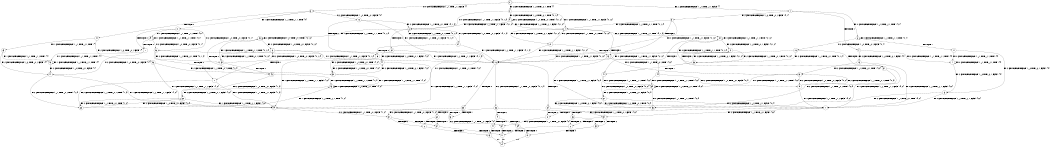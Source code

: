 digraph BCG {
size = "7, 10.5";
center = TRUE;
node [shape = circle];
0 [peripheries = 2];
0 -> 1 [label = "EX !1 !ATOMIC_EXCH_BRANCH (1, +1, TRUE, +1, 1, FALSE) !{}"];
0 -> 2 [label = "EX !2 !ATOMIC_EXCH_BRANCH (1, +0, TRUE, +0, 1, TRUE) !{}"];
0 -> 3 [label = "EX !0 !ATOMIC_EXCH_BRANCH (1, +1, TRUE, +1, 1, FALSE) !{}"];
1 -> 4 [label = "TERMINATE !1"];
1 -> 5 [label = "EX !2 !ATOMIC_EXCH_BRANCH (1, +0, TRUE, +0, 1, FALSE) !{0, 1}"];
1 -> 6 [label = "EX !0 !ATOMIC_EXCH_BRANCH (1, +1, TRUE, +1, 1, TRUE) !{0, 1}"];
2 -> 7 [label = "EX !1 !ATOMIC_EXCH_BRANCH (1, +1, TRUE, +1, 1, FALSE) !{0, 1, 2}"];
2 -> 8 [label = "EX !0 !ATOMIC_EXCH_BRANCH (1, +1, TRUE, +1, 1, FALSE) !{0, 1, 2}"];
2 -> 9 [label = "EX !2 !ATOMIC_EXCH_BRANCH (1, +0, TRUE, +0, 1, TRUE) !{0, 1, 2}"];
3 -> 10 [label = "TERMINATE !0"];
3 -> 11 [label = "EX !1 !ATOMIC_EXCH_BRANCH (1, +1, TRUE, +1, 1, TRUE) !{0}"];
3 -> 12 [label = "EX !2 !ATOMIC_EXCH_BRANCH (1, +0, TRUE, +0, 1, FALSE) !{0}"];
4 -> 13 [label = "EX !2 !ATOMIC_EXCH_BRANCH (1, +0, TRUE, +0, 1, FALSE) !{0}"];
4 -> 14 [label = "EX !0 !ATOMIC_EXCH_BRANCH (1, +1, TRUE, +1, 1, TRUE) !{0}"];
5 -> 15 [label = "TERMINATE !1"];
5 -> 16 [label = "EX !0 !ATOMIC_EXCH_BRANCH (1, +1, TRUE, +1, 1, FALSE) !{0, 1, 2}"];
5 -> 7 [label = "EX !2 !ATOMIC_EXCH_BRANCH (1, +1, TRUE, +0, 1, TRUE) !{0, 1, 2}"];
6 -> 17 [label = "TERMINATE !1"];
6 -> 18 [label = "EX !2 !ATOMIC_EXCH_BRANCH (1, +0, TRUE, +0, 1, FALSE) !{0, 1}"];
6 -> 6 [label = "EX !0 !ATOMIC_EXCH_BRANCH (1, +1, TRUE, +1, 1, TRUE) !{0, 1}"];
7 -> 19 [label = "TERMINATE !1"];
7 -> 20 [label = "EX !0 !ATOMIC_EXCH_BRANCH (1, +1, TRUE, +1, 1, TRUE) !{0, 1, 2}"];
7 -> 21 [label = "EX !2 !ATOMIC_EXCH_BRANCH (1, +0, TRUE, +0, 1, FALSE) !{0, 1, 2}"];
8 -> 22 [label = "TERMINATE !0"];
8 -> 23 [label = "EX !1 !ATOMIC_EXCH_BRANCH (1, +1, TRUE, +1, 1, TRUE) !{0, 1, 2}"];
8 -> 24 [label = "EX !2 !ATOMIC_EXCH_BRANCH (1, +0, TRUE, +0, 1, FALSE) !{0, 1, 2}"];
9 -> 7 [label = "EX !1 !ATOMIC_EXCH_BRANCH (1, +1, TRUE, +1, 1, FALSE) !{0, 1, 2}"];
9 -> 8 [label = "EX !0 !ATOMIC_EXCH_BRANCH (1, +1, TRUE, +1, 1, FALSE) !{0, 1, 2}"];
9 -> 9 [label = "EX !2 !ATOMIC_EXCH_BRANCH (1, +0, TRUE, +0, 1, TRUE) !{0, 1, 2}"];
10 -> 25 [label = "EX !1 !ATOMIC_EXCH_BRANCH (1, +1, TRUE, +1, 1, TRUE) !{}"];
10 -> 26 [label = "EX !2 !ATOMIC_EXCH_BRANCH (1, +0, TRUE, +0, 1, FALSE) !{}"];
11 -> 27 [label = "TERMINATE !0"];
11 -> 28 [label = "EX !2 !ATOMIC_EXCH_BRANCH (1, +0, TRUE, +0, 1, FALSE) !{0, 1}"];
11 -> 29 [label = "EX !1 !ATOMIC_EXCH_BRANCH (1, +1, TRUE, +1, 1, TRUE) !{0, 1}"];
12 -> 30 [label = "TERMINATE !0"];
12 -> 16 [label = "EX !1 !ATOMIC_EXCH_BRANCH (1, +1, TRUE, +1, 1, FALSE) !{0, 1, 2}"];
12 -> 8 [label = "EX !2 !ATOMIC_EXCH_BRANCH (1, +1, TRUE, +0, 1, TRUE) !{0, 1, 2}"];
13 -> 31 [label = "EX !0 !ATOMIC_EXCH_BRANCH (1, +1, TRUE, +1, 1, FALSE) !{0, 2}"];
13 -> 32 [label = "EX !2 !ATOMIC_EXCH_BRANCH (1, +1, TRUE, +0, 1, TRUE) !{0, 2}"];
14 -> 33 [label = "EX !2 !ATOMIC_EXCH_BRANCH (1, +0, TRUE, +0, 1, FALSE) !{0}"];
14 -> 14 [label = "EX !0 !ATOMIC_EXCH_BRANCH (1, +1, TRUE, +1, 1, TRUE) !{0}"];
15 -> 31 [label = "EX !0 !ATOMIC_EXCH_BRANCH (1, +1, TRUE, +1, 1, FALSE) !{0, 2}"];
15 -> 32 [label = "EX !2 !ATOMIC_EXCH_BRANCH (1, +1, TRUE, +0, 1, TRUE) !{0, 2}"];
16 -> 34 [label = "TERMINATE !1"];
16 -> 35 [label = "TERMINATE !0"];
16 -> 36 [label = "EX !2 !ATOMIC_EXCH_BRANCH (1, +1, TRUE, +0, 1, FALSE) !{0, 1, 2}"];
17 -> 33 [label = "EX !2 !ATOMIC_EXCH_BRANCH (1, +0, TRUE, +0, 1, FALSE) !{0}"];
17 -> 14 [label = "EX !0 !ATOMIC_EXCH_BRANCH (1, +1, TRUE, +1, 1, TRUE) !{0}"];
18 -> 37 [label = "TERMINATE !1"];
18 -> 38 [label = "EX !2 !ATOMIC_EXCH_BRANCH (1, +1, TRUE, +0, 1, TRUE) !{0, 1, 2}"];
18 -> 16 [label = "EX !0 !ATOMIC_EXCH_BRANCH (1, +1, TRUE, +1, 1, FALSE) !{0, 1, 2}"];
19 -> 39 [label = "EX !0 !ATOMIC_EXCH_BRANCH (1, +1, TRUE, +1, 1, TRUE) !{0, 2}"];
19 -> 40 [label = "EX !2 !ATOMIC_EXCH_BRANCH (1, +0, TRUE, +0, 1, FALSE) !{0, 2}"];
20 -> 41 [label = "TERMINATE !1"];
20 -> 42 [label = "EX !2 !ATOMIC_EXCH_BRANCH (1, +0, TRUE, +0, 1, FALSE) !{0, 1, 2}"];
20 -> 20 [label = "EX !0 !ATOMIC_EXCH_BRANCH (1, +1, TRUE, +1, 1, TRUE) !{0, 1, 2}"];
21 -> 15 [label = "TERMINATE !1"];
21 -> 16 [label = "EX !0 !ATOMIC_EXCH_BRANCH (1, +1, TRUE, +1, 1, FALSE) !{0, 1, 2}"];
21 -> 7 [label = "EX !2 !ATOMIC_EXCH_BRANCH (1, +1, TRUE, +0, 1, TRUE) !{0, 1, 2}"];
22 -> 43 [label = "EX !1 !ATOMIC_EXCH_BRANCH (1, +1, TRUE, +1, 1, TRUE) !{1, 2}"];
22 -> 44 [label = "EX !2 !ATOMIC_EXCH_BRANCH (1, +0, TRUE, +0, 1, FALSE) !{1, 2}"];
23 -> 45 [label = "TERMINATE !0"];
23 -> 46 [label = "EX !2 !ATOMIC_EXCH_BRANCH (1, +0, TRUE, +0, 1, FALSE) !{0, 1, 2}"];
23 -> 23 [label = "EX !1 !ATOMIC_EXCH_BRANCH (1, +1, TRUE, +1, 1, TRUE) !{0, 1, 2}"];
24 -> 30 [label = "TERMINATE !0"];
24 -> 16 [label = "EX !1 !ATOMIC_EXCH_BRANCH (1, +1, TRUE, +1, 1, FALSE) !{0, 1, 2}"];
24 -> 8 [label = "EX !2 !ATOMIC_EXCH_BRANCH (1, +1, TRUE, +0, 1, TRUE) !{0, 1, 2}"];
25 -> 47 [label = "EX !2 !ATOMIC_EXCH_BRANCH (1, +0, TRUE, +0, 1, FALSE) !{1}"];
25 -> 48 [label = "EX !1 !ATOMIC_EXCH_BRANCH (1, +1, TRUE, +1, 1, TRUE) !{1}"];
26 -> 49 [label = "EX !1 !ATOMIC_EXCH_BRANCH (1, +1, TRUE, +1, 1, FALSE) !{1, 2}"];
26 -> 50 [label = "EX !2 !ATOMIC_EXCH_BRANCH (1, +1, TRUE, +0, 1, TRUE) !{1, 2}"];
27 -> 47 [label = "EX !2 !ATOMIC_EXCH_BRANCH (1, +0, TRUE, +0, 1, FALSE) !{1}"];
27 -> 48 [label = "EX !1 !ATOMIC_EXCH_BRANCH (1, +1, TRUE, +1, 1, TRUE) !{1}"];
28 -> 51 [label = "TERMINATE !0"];
28 -> 52 [label = "EX !2 !ATOMIC_EXCH_BRANCH (1, +1, TRUE, +0, 1, TRUE) !{0, 1, 2}"];
28 -> 16 [label = "EX !1 !ATOMIC_EXCH_BRANCH (1, +1, TRUE, +1, 1, FALSE) !{0, 1, 2}"];
29 -> 27 [label = "TERMINATE !0"];
29 -> 28 [label = "EX !2 !ATOMIC_EXCH_BRANCH (1, +0, TRUE, +0, 1, FALSE) !{0, 1}"];
29 -> 29 [label = "EX !1 !ATOMIC_EXCH_BRANCH (1, +1, TRUE, +1, 1, TRUE) !{0, 1}"];
30 -> 49 [label = "EX !1 !ATOMIC_EXCH_BRANCH (1, +1, TRUE, +1, 1, FALSE) !{1, 2}"];
30 -> 50 [label = "EX !2 !ATOMIC_EXCH_BRANCH (1, +1, TRUE, +0, 1, TRUE) !{1, 2}"];
31 -> 53 [label = "TERMINATE !0"];
31 -> 54 [label = "EX !2 !ATOMIC_EXCH_BRANCH (1, +1, TRUE, +0, 1, FALSE) !{0, 2}"];
32 -> 39 [label = "EX !0 !ATOMIC_EXCH_BRANCH (1, +1, TRUE, +1, 1, TRUE) !{0, 2}"];
32 -> 40 [label = "EX !2 !ATOMIC_EXCH_BRANCH (1, +0, TRUE, +0, 1, FALSE) !{0, 2}"];
33 -> 55 [label = "EX !2 !ATOMIC_EXCH_BRANCH (1, +1, TRUE, +0, 1, TRUE) !{0, 2}"];
33 -> 31 [label = "EX !0 !ATOMIC_EXCH_BRANCH (1, +1, TRUE, +1, 1, FALSE) !{0, 2}"];
34 -> 53 [label = "TERMINATE !0"];
34 -> 54 [label = "EX !2 !ATOMIC_EXCH_BRANCH (1, +1, TRUE, +0, 1, FALSE) !{0, 2}"];
35 -> 56 [label = "TERMINATE !1"];
35 -> 57 [label = "EX !2 !ATOMIC_EXCH_BRANCH (1, +1, TRUE, +0, 1, FALSE) !{1, 2}"];
36 -> 58 [label = "TERMINATE !1"];
36 -> 59 [label = "TERMINATE !2"];
36 -> 60 [label = "TERMINATE !0"];
37 -> 55 [label = "EX !2 !ATOMIC_EXCH_BRANCH (1, +1, TRUE, +0, 1, TRUE) !{0, 2}"];
37 -> 31 [label = "EX !0 !ATOMIC_EXCH_BRANCH (1, +1, TRUE, +1, 1, FALSE) !{0, 2}"];
38 -> 41 [label = "TERMINATE !1"];
38 -> 42 [label = "EX !2 !ATOMIC_EXCH_BRANCH (1, +0, TRUE, +0, 1, FALSE) !{0, 1, 2}"];
38 -> 20 [label = "EX !0 !ATOMIC_EXCH_BRANCH (1, +1, TRUE, +1, 1, TRUE) !{0, 1, 2}"];
39 -> 61 [label = "EX !2 !ATOMIC_EXCH_BRANCH (1, +0, TRUE, +0, 1, FALSE) !{0, 2}"];
39 -> 39 [label = "EX !0 !ATOMIC_EXCH_BRANCH (1, +1, TRUE, +1, 1, TRUE) !{0, 2}"];
40 -> 31 [label = "EX !0 !ATOMIC_EXCH_BRANCH (1, +1, TRUE, +1, 1, FALSE) !{0, 2}"];
40 -> 32 [label = "EX !2 !ATOMIC_EXCH_BRANCH (1, +1, TRUE, +0, 1, TRUE) !{0, 2}"];
41 -> 61 [label = "EX !2 !ATOMIC_EXCH_BRANCH (1, +0, TRUE, +0, 1, FALSE) !{0, 2}"];
41 -> 39 [label = "EX !0 !ATOMIC_EXCH_BRANCH (1, +1, TRUE, +1, 1, TRUE) !{0, 2}"];
42 -> 37 [label = "TERMINATE !1"];
42 -> 38 [label = "EX !2 !ATOMIC_EXCH_BRANCH (1, +1, TRUE, +0, 1, TRUE) !{0, 1, 2}"];
42 -> 16 [label = "EX !0 !ATOMIC_EXCH_BRANCH (1, +1, TRUE, +1, 1, FALSE) !{0, 1, 2}"];
43 -> 62 [label = "EX !2 !ATOMIC_EXCH_BRANCH (1, +0, TRUE, +0, 1, FALSE) !{1, 2}"];
43 -> 43 [label = "EX !1 !ATOMIC_EXCH_BRANCH (1, +1, TRUE, +1, 1, TRUE) !{1, 2}"];
44 -> 49 [label = "EX !1 !ATOMIC_EXCH_BRANCH (1, +1, TRUE, +1, 1, FALSE) !{1, 2}"];
44 -> 50 [label = "EX !2 !ATOMIC_EXCH_BRANCH (1, +1, TRUE, +0, 1, TRUE) !{1, 2}"];
45 -> 62 [label = "EX !2 !ATOMIC_EXCH_BRANCH (1, +0, TRUE, +0, 1, FALSE) !{1, 2}"];
45 -> 43 [label = "EX !1 !ATOMIC_EXCH_BRANCH (1, +1, TRUE, +1, 1, TRUE) !{1, 2}"];
46 -> 51 [label = "TERMINATE !0"];
46 -> 52 [label = "EX !2 !ATOMIC_EXCH_BRANCH (1, +1, TRUE, +0, 1, TRUE) !{0, 1, 2}"];
46 -> 16 [label = "EX !1 !ATOMIC_EXCH_BRANCH (1, +1, TRUE, +1, 1, FALSE) !{0, 1, 2}"];
47 -> 63 [label = "EX !2 !ATOMIC_EXCH_BRANCH (1, +1, TRUE, +0, 1, TRUE) !{1, 2}"];
47 -> 49 [label = "EX !1 !ATOMIC_EXCH_BRANCH (1, +1, TRUE, +1, 1, FALSE) !{1, 2}"];
48 -> 47 [label = "EX !2 !ATOMIC_EXCH_BRANCH (1, +0, TRUE, +0, 1, FALSE) !{1}"];
48 -> 48 [label = "EX !1 !ATOMIC_EXCH_BRANCH (1, +1, TRUE, +1, 1, TRUE) !{1}"];
49 -> 56 [label = "TERMINATE !1"];
49 -> 57 [label = "EX !2 !ATOMIC_EXCH_BRANCH (1, +1, TRUE, +0, 1, FALSE) !{1, 2}"];
50 -> 43 [label = "EX !1 !ATOMIC_EXCH_BRANCH (1, +1, TRUE, +1, 1, TRUE) !{1, 2}"];
50 -> 44 [label = "EX !2 !ATOMIC_EXCH_BRANCH (1, +0, TRUE, +0, 1, FALSE) !{1, 2}"];
51 -> 63 [label = "EX !2 !ATOMIC_EXCH_BRANCH (1, +1, TRUE, +0, 1, TRUE) !{1, 2}"];
51 -> 49 [label = "EX !1 !ATOMIC_EXCH_BRANCH (1, +1, TRUE, +1, 1, FALSE) !{1, 2}"];
52 -> 45 [label = "TERMINATE !0"];
52 -> 46 [label = "EX !2 !ATOMIC_EXCH_BRANCH (1, +0, TRUE, +0, 1, FALSE) !{0, 1, 2}"];
52 -> 23 [label = "EX !1 !ATOMIC_EXCH_BRANCH (1, +1, TRUE, +1, 1, TRUE) !{0, 1, 2}"];
53 -> 64 [label = "EX !2 !ATOMIC_EXCH_BRANCH (1, +1, TRUE, +0, 1, FALSE) !{2}"];
54 -> 65 [label = "TERMINATE !2"];
54 -> 66 [label = "TERMINATE !0"];
55 -> 61 [label = "EX !2 !ATOMIC_EXCH_BRANCH (1, +0, TRUE, +0, 1, FALSE) !{0, 2}"];
55 -> 39 [label = "EX !0 !ATOMIC_EXCH_BRANCH (1, +1, TRUE, +1, 1, TRUE) !{0, 2}"];
56 -> 64 [label = "EX !2 !ATOMIC_EXCH_BRANCH (1, +1, TRUE, +0, 1, FALSE) !{2}"];
57 -> 67 [label = "TERMINATE !1"];
57 -> 68 [label = "TERMINATE !2"];
58 -> 65 [label = "TERMINATE !2"];
58 -> 66 [label = "TERMINATE !0"];
59 -> 69 [label = "TERMINATE !1"];
59 -> 70 [label = "TERMINATE !0"];
60 -> 67 [label = "TERMINATE !1"];
60 -> 68 [label = "TERMINATE !2"];
61 -> 55 [label = "EX !2 !ATOMIC_EXCH_BRANCH (1, +1, TRUE, +0, 1, TRUE) !{0, 2}"];
61 -> 31 [label = "EX !0 !ATOMIC_EXCH_BRANCH (1, +1, TRUE, +1, 1, FALSE) !{0, 2}"];
62 -> 63 [label = "EX !2 !ATOMIC_EXCH_BRANCH (1, +1, TRUE, +0, 1, TRUE) !{1, 2}"];
62 -> 49 [label = "EX !1 !ATOMIC_EXCH_BRANCH (1, +1, TRUE, +1, 1, FALSE) !{1, 2}"];
63 -> 62 [label = "EX !2 !ATOMIC_EXCH_BRANCH (1, +0, TRUE, +0, 1, FALSE) !{1, 2}"];
63 -> 43 [label = "EX !1 !ATOMIC_EXCH_BRANCH (1, +1, TRUE, +1, 1, TRUE) !{1, 2}"];
64 -> 71 [label = "TERMINATE !2"];
65 -> 72 [label = "TERMINATE !0"];
66 -> 71 [label = "TERMINATE !2"];
67 -> 71 [label = "TERMINATE !2"];
68 -> 73 [label = "TERMINATE !1"];
69 -> 72 [label = "TERMINATE !0"];
70 -> 73 [label = "TERMINATE !1"];
71 -> 74 [label = "exit"];
72 -> 74 [label = "exit"];
73 -> 74 [label = "exit"];
}
